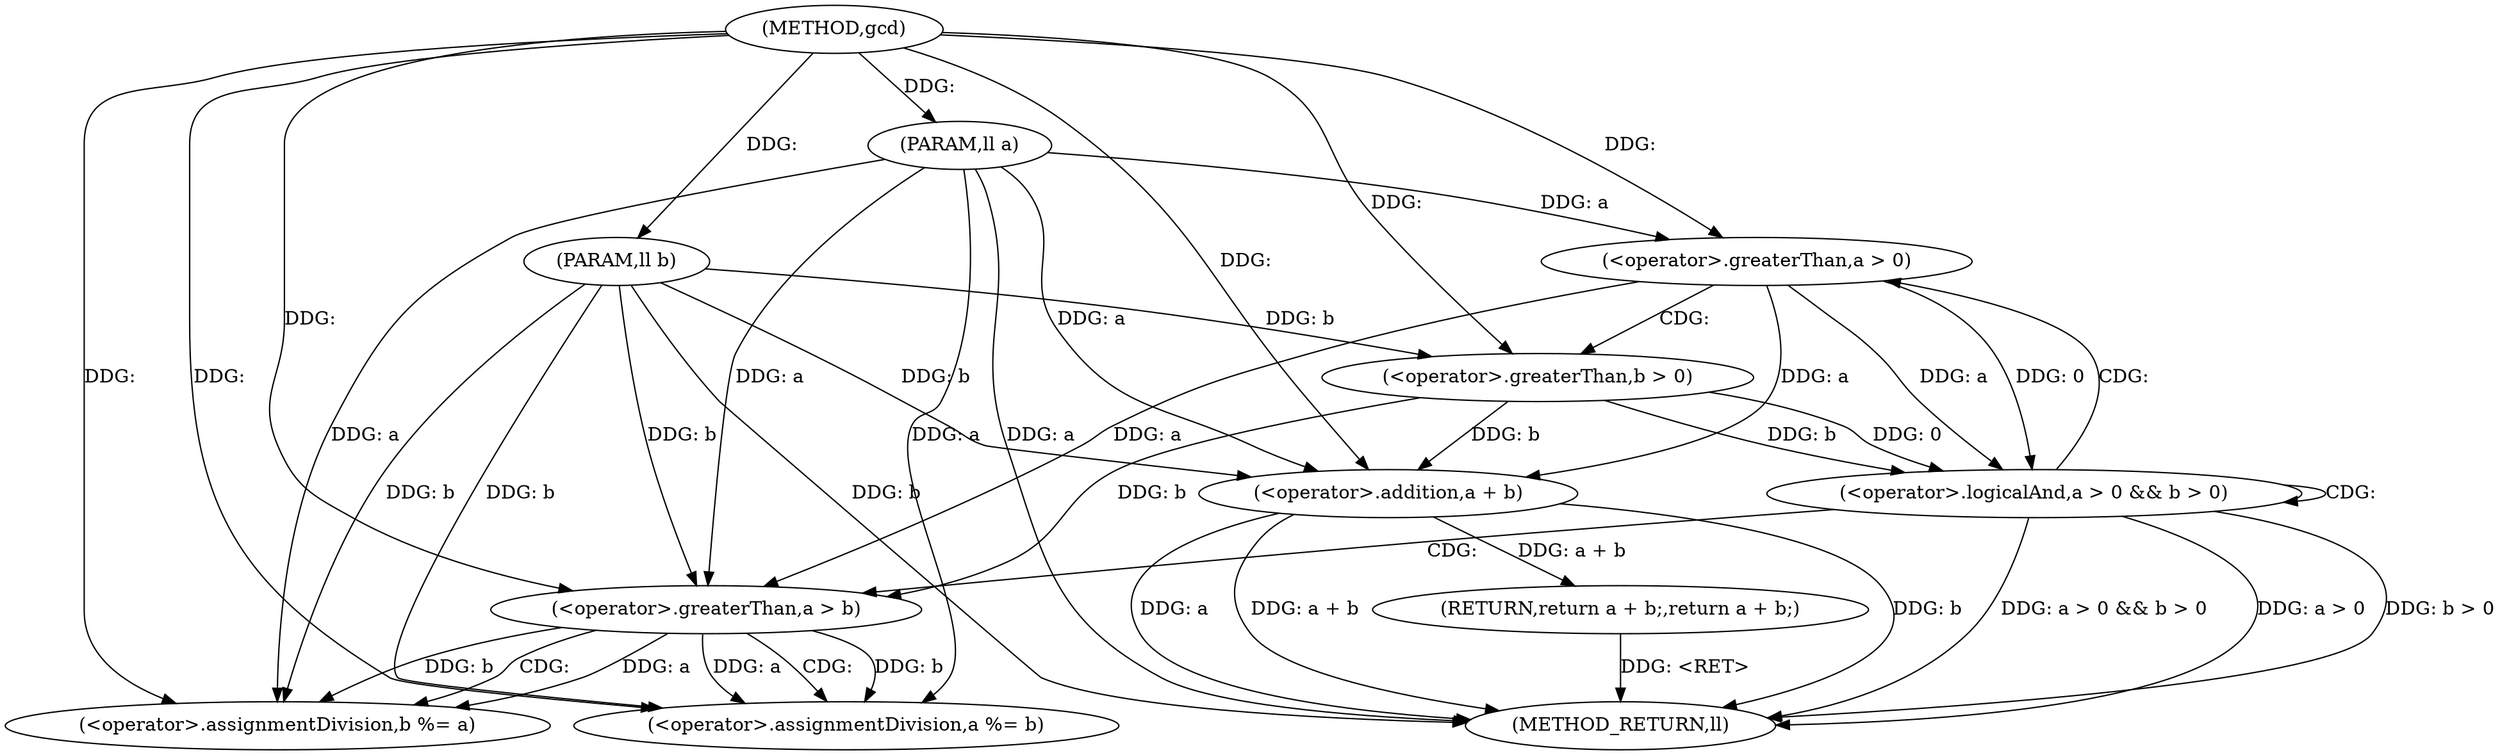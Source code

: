 digraph "gcd" {  
"1000101" [label = "(METHOD,gcd)" ]
"1000128" [label = "(METHOD_RETURN,ll)" ]
"1000102" [label = "(PARAM,ll a)" ]
"1000103" [label = "(PARAM,ll b)" ]
"1000124" [label = "(RETURN,return a + b;,return a + b;)" ]
"1000106" [label = "(<operator>.logicalAnd,a > 0 && b > 0)" ]
"1000125" [label = "(<operator>.addition,a + b)" ]
"1000114" [label = "(<operator>.greaterThan,a > b)" ]
"1000117" [label = "(<operator>.assignmentDivision,a %= b)" ]
"1000107" [label = "(<operator>.greaterThan,a > 0)" ]
"1000110" [label = "(<operator>.greaterThan,b > 0)" ]
"1000121" [label = "(<operator>.assignmentDivision,b %= a)" ]
  "1000102" -> "1000128"  [ label = "DDG: a"] 
  "1000103" -> "1000128"  [ label = "DDG: b"] 
  "1000106" -> "1000128"  [ label = "DDG: a > 0"] 
  "1000106" -> "1000128"  [ label = "DDG: b > 0"] 
  "1000106" -> "1000128"  [ label = "DDG: a > 0 && b > 0"] 
  "1000125" -> "1000128"  [ label = "DDG: a"] 
  "1000125" -> "1000128"  [ label = "DDG: b"] 
  "1000125" -> "1000128"  [ label = "DDG: a + b"] 
  "1000124" -> "1000128"  [ label = "DDG: <RET>"] 
  "1000101" -> "1000102"  [ label = "DDG: "] 
  "1000101" -> "1000103"  [ label = "DDG: "] 
  "1000125" -> "1000124"  [ label = "DDG: a + b"] 
  "1000110" -> "1000125"  [ label = "DDG: b"] 
  "1000103" -> "1000125"  [ label = "DDG: b"] 
  "1000101" -> "1000125"  [ label = "DDG: "] 
  "1000107" -> "1000125"  [ label = "DDG: a"] 
  "1000102" -> "1000125"  [ label = "DDG: a"] 
  "1000107" -> "1000106"  [ label = "DDG: 0"] 
  "1000107" -> "1000106"  [ label = "DDG: a"] 
  "1000110" -> "1000106"  [ label = "DDG: 0"] 
  "1000110" -> "1000106"  [ label = "DDG: b"] 
  "1000114" -> "1000117"  [ label = "DDG: b"] 
  "1000103" -> "1000117"  [ label = "DDG: b"] 
  "1000101" -> "1000117"  [ label = "DDG: "] 
  "1000102" -> "1000107"  [ label = "DDG: a"] 
  "1000101" -> "1000107"  [ label = "DDG: "] 
  "1000103" -> "1000110"  [ label = "DDG: b"] 
  "1000101" -> "1000110"  [ label = "DDG: "] 
  "1000107" -> "1000114"  [ label = "DDG: a"] 
  "1000102" -> "1000114"  [ label = "DDG: a"] 
  "1000101" -> "1000114"  [ label = "DDG: "] 
  "1000110" -> "1000114"  [ label = "DDG: b"] 
  "1000103" -> "1000114"  [ label = "DDG: b"] 
  "1000114" -> "1000117"  [ label = "DDG: a"] 
  "1000102" -> "1000117"  [ label = "DDG: a"] 
  "1000114" -> "1000121"  [ label = "DDG: a"] 
  "1000102" -> "1000121"  [ label = "DDG: a"] 
  "1000101" -> "1000121"  [ label = "DDG: "] 
  "1000114" -> "1000121"  [ label = "DDG: b"] 
  "1000103" -> "1000121"  [ label = "DDG: b"] 
  "1000106" -> "1000107"  [ label = "CDG: "] 
  "1000106" -> "1000106"  [ label = "CDG: "] 
  "1000106" -> "1000114"  [ label = "CDG: "] 
  "1000107" -> "1000110"  [ label = "CDG: "] 
  "1000114" -> "1000121"  [ label = "CDG: "] 
  "1000114" -> "1000117"  [ label = "CDG: "] 
}
